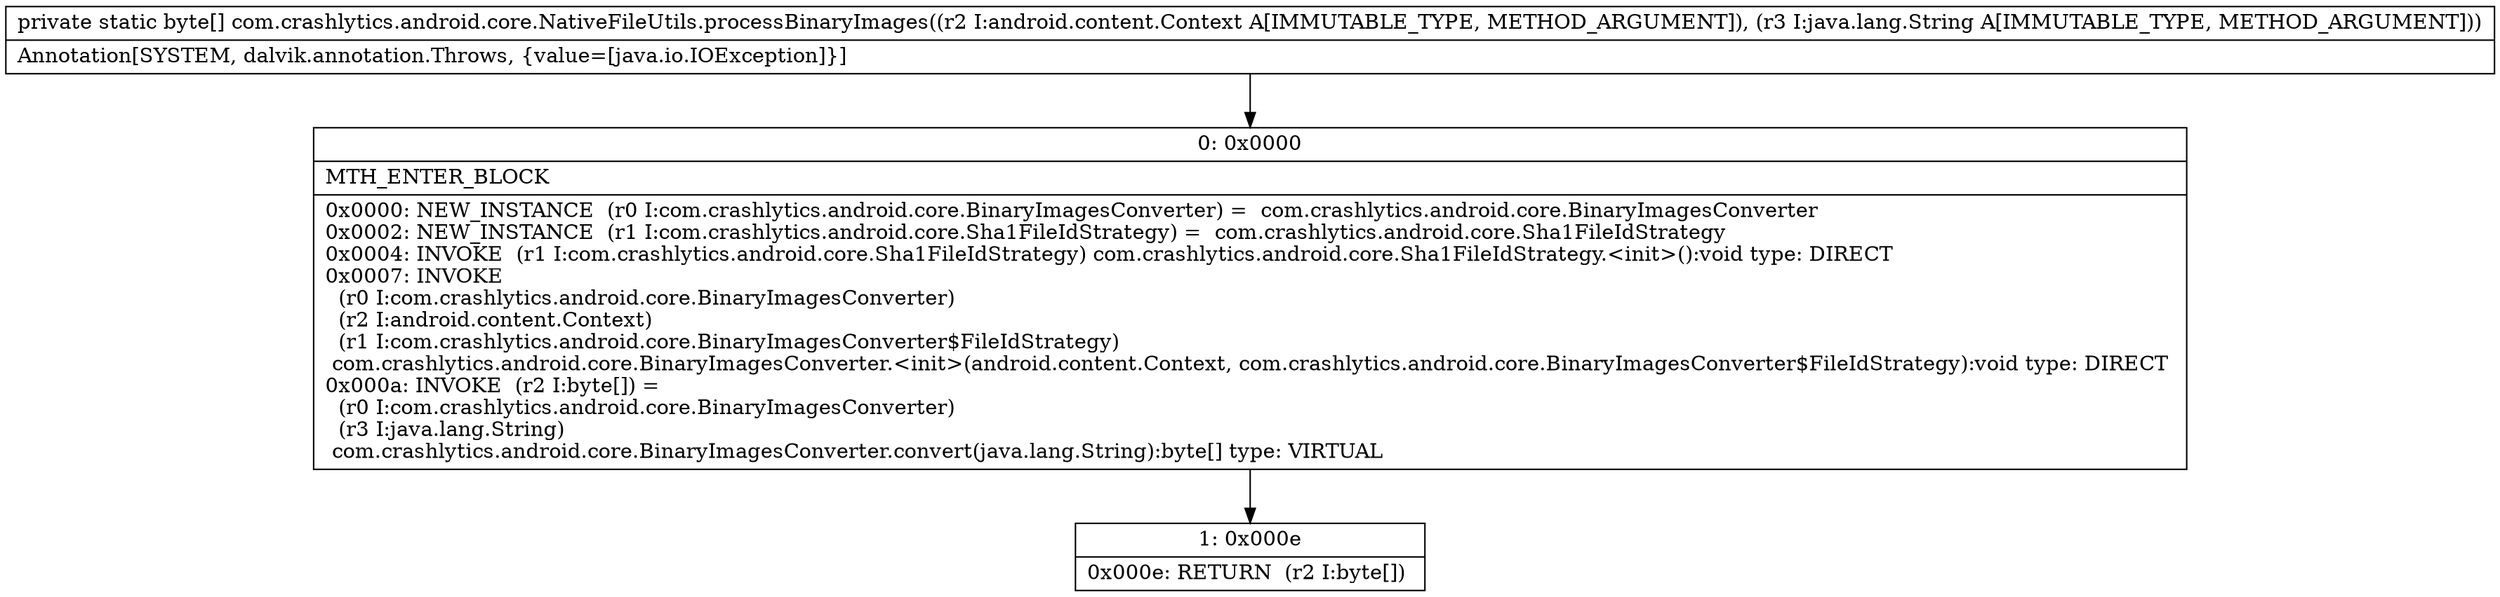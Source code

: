digraph "CFG forcom.crashlytics.android.core.NativeFileUtils.processBinaryImages(Landroid\/content\/Context;Ljava\/lang\/String;)[B" {
Node_0 [shape=record,label="{0\:\ 0x0000|MTH_ENTER_BLOCK\l|0x0000: NEW_INSTANCE  (r0 I:com.crashlytics.android.core.BinaryImagesConverter) =  com.crashlytics.android.core.BinaryImagesConverter \l0x0002: NEW_INSTANCE  (r1 I:com.crashlytics.android.core.Sha1FileIdStrategy) =  com.crashlytics.android.core.Sha1FileIdStrategy \l0x0004: INVOKE  (r1 I:com.crashlytics.android.core.Sha1FileIdStrategy) com.crashlytics.android.core.Sha1FileIdStrategy.\<init\>():void type: DIRECT \l0x0007: INVOKE  \l  (r0 I:com.crashlytics.android.core.BinaryImagesConverter)\l  (r2 I:android.content.Context)\l  (r1 I:com.crashlytics.android.core.BinaryImagesConverter$FileIdStrategy)\l com.crashlytics.android.core.BinaryImagesConverter.\<init\>(android.content.Context, com.crashlytics.android.core.BinaryImagesConverter$FileIdStrategy):void type: DIRECT \l0x000a: INVOKE  (r2 I:byte[]) = \l  (r0 I:com.crashlytics.android.core.BinaryImagesConverter)\l  (r3 I:java.lang.String)\l com.crashlytics.android.core.BinaryImagesConverter.convert(java.lang.String):byte[] type: VIRTUAL \l}"];
Node_1 [shape=record,label="{1\:\ 0x000e|0x000e: RETURN  (r2 I:byte[]) \l}"];
MethodNode[shape=record,label="{private static byte[] com.crashlytics.android.core.NativeFileUtils.processBinaryImages((r2 I:android.content.Context A[IMMUTABLE_TYPE, METHOD_ARGUMENT]), (r3 I:java.lang.String A[IMMUTABLE_TYPE, METHOD_ARGUMENT]))  | Annotation[SYSTEM, dalvik.annotation.Throws, \{value=[java.io.IOException]\}]\l}"];
MethodNode -> Node_0;
Node_0 -> Node_1;
}

